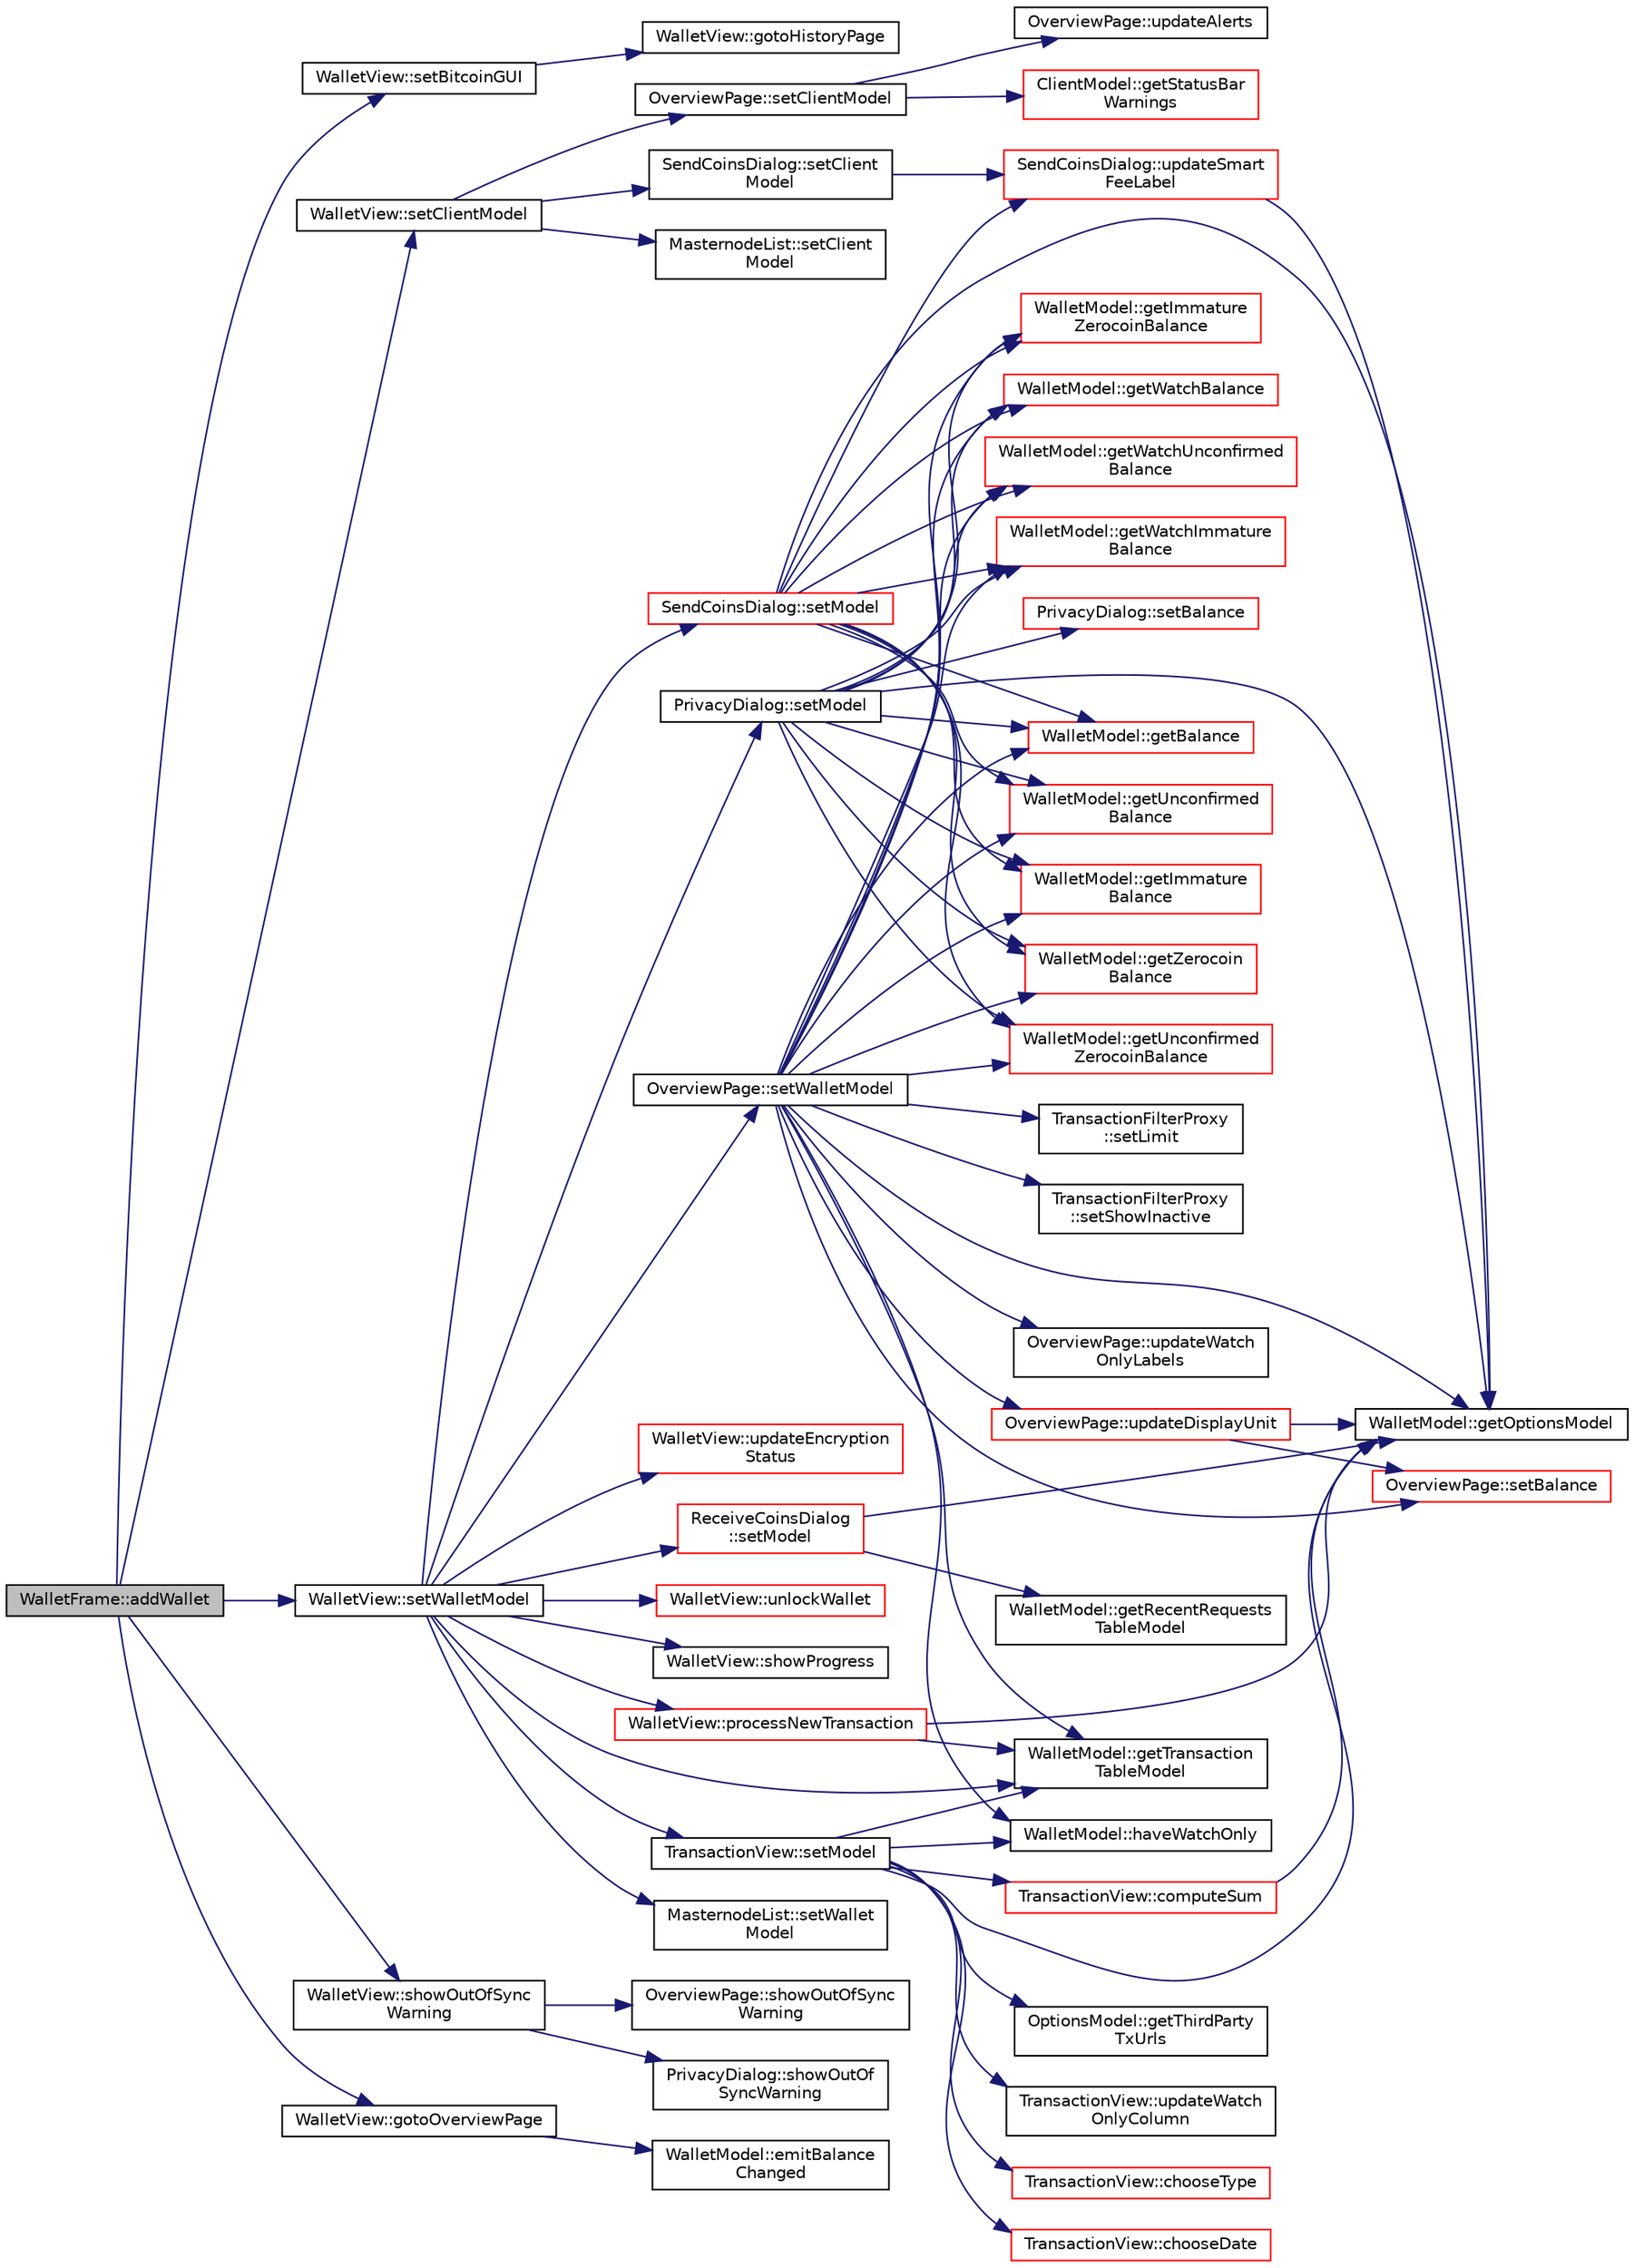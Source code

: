 digraph "WalletFrame::addWallet"
{
  edge [fontname="Helvetica",fontsize="10",labelfontname="Helvetica",labelfontsize="10"];
  node [fontname="Helvetica",fontsize="10",shape=record];
  rankdir="LR";
  Node4 [label="WalletFrame::addWallet",height=0.2,width=0.4,color="black", fillcolor="grey75", style="filled", fontcolor="black"];
  Node4 -> Node5 [color="midnightblue",fontsize="10",style="solid",fontname="Helvetica"];
  Node5 [label="WalletView::setBitcoinGUI",height=0.2,width=0.4,color="black", fillcolor="white", style="filled",URL="$class_wallet_view.html#a4405b0cf33d31ea663cb1e5047ae1d97"];
  Node5 -> Node6 [color="midnightblue",fontsize="10",style="solid",fontname="Helvetica"];
  Node6 [label="WalletView::gotoHistoryPage",height=0.2,width=0.4,color="black", fillcolor="white", style="filled",URL="$class_wallet_view.html#a04b97e2623ac678e92111f1db14fde83",tooltip="Switch to history (transactions) page. "];
  Node4 -> Node7 [color="midnightblue",fontsize="10",style="solid",fontname="Helvetica"];
  Node7 [label="WalletView::setClientModel",height=0.2,width=0.4,color="black", fillcolor="white", style="filled",URL="$class_wallet_view.html#a46d9a8d93adfdcc29cae9ff0d44c313e",tooltip="Set the client model. "];
  Node7 -> Node8 [color="midnightblue",fontsize="10",style="solid",fontname="Helvetica"];
  Node8 [label="OverviewPage::setClientModel",height=0.2,width=0.4,color="black", fillcolor="white", style="filled",URL="$class_overview_page.html#a5d2610ab2b9c58e3b5f67c05f984e097"];
  Node8 -> Node9 [color="midnightblue",fontsize="10",style="solid",fontname="Helvetica"];
  Node9 [label="OverviewPage::updateAlerts",height=0.2,width=0.4,color="black", fillcolor="white", style="filled",URL="$class_overview_page.html#a3f92603780b678f506929dc736e7cd1d"];
  Node8 -> Node10 [color="midnightblue",fontsize="10",style="solid",fontname="Helvetica"];
  Node10 [label="ClientModel::getStatusBar\lWarnings",height=0.2,width=0.4,color="red", fillcolor="white", style="filled",URL="$class_client_model.html#a16718fa6c90ac5bce0ce1dcbfb3ec95c",tooltip="Return warnings to be displayed in status bar. "];
  Node7 -> Node15 [color="midnightblue",fontsize="10",style="solid",fontname="Helvetica"];
  Node15 [label="SendCoinsDialog::setClient\lModel",height=0.2,width=0.4,color="black", fillcolor="white", style="filled",URL="$class_send_coins_dialog.html#a360a23c02bd0e581b78603ccb863eb79"];
  Node15 -> Node16 [color="midnightblue",fontsize="10",style="solid",fontname="Helvetica"];
  Node16 [label="SendCoinsDialog::updateSmart\lFeeLabel",height=0.2,width=0.4,color="red", fillcolor="white", style="filled",URL="$class_send_coins_dialog.html#ac42a9db733fbb2e06882660400c49517"];
  Node16 -> Node17 [color="midnightblue",fontsize="10",style="solid",fontname="Helvetica"];
  Node17 [label="WalletModel::getOptionsModel",height=0.2,width=0.4,color="black", fillcolor="white", style="filled",URL="$class_wallet_model.html#a96d53e56b3f8f07537ea2523f7a7d300"];
  Node7 -> Node31 [color="midnightblue",fontsize="10",style="solid",fontname="Helvetica"];
  Node31 [label="MasternodeList::setClient\lModel",height=0.2,width=0.4,color="black", fillcolor="white", style="filled",URL="$class_masternode_list.html#af6885a9a952f5655079edc15c778281f"];
  Node4 -> Node32 [color="midnightblue",fontsize="10",style="solid",fontname="Helvetica"];
  Node32 [label="WalletView::setWalletModel",height=0.2,width=0.4,color="black", fillcolor="white", style="filled",URL="$class_wallet_view.html#a0a37ff693a4f9c1e5ddc23f9cd3913be",tooltip="Set the wallet model. "];
  Node32 -> Node33 [color="midnightblue",fontsize="10",style="solid",fontname="Helvetica"];
  Node33 [label="TransactionView::setModel",height=0.2,width=0.4,color="black", fillcolor="white", style="filled",URL="$class_transaction_view.html#a4920c2cd57d72eb50248948fa160c83c"];
  Node33 -> Node34 [color="midnightblue",fontsize="10",style="solid",fontname="Helvetica"];
  Node34 [label="WalletModel::getTransaction\lTableModel",height=0.2,width=0.4,color="black", fillcolor="white", style="filled",URL="$class_wallet_model.html#afe9f7d149f1e8335033c69dab1dc277d"];
  Node33 -> Node35 [color="midnightblue",fontsize="10",style="solid",fontname="Helvetica"];
  Node35 [label="TransactionView::computeSum",height=0.2,width=0.4,color="red", fillcolor="white", style="filled",URL="$class_transaction_view.html#abb2ea48a61bb12a0dda9d63952adc50e",tooltip="Compute sum of all selected transactions. "];
  Node35 -> Node17 [color="midnightblue",fontsize="10",style="solid",fontname="Helvetica"];
  Node33 -> Node17 [color="midnightblue",fontsize="10",style="solid",fontname="Helvetica"];
  Node33 -> Node68 [color="midnightblue",fontsize="10",style="solid",fontname="Helvetica"];
  Node68 [label="OptionsModel::getThirdParty\lTxUrls",height=0.2,width=0.4,color="black", fillcolor="white", style="filled",URL="$class_options_model.html#a6cb6057025ce07b7dbc24761ffb6b493"];
  Node33 -> Node69 [color="midnightblue",fontsize="10",style="solid",fontname="Helvetica"];
  Node69 [label="TransactionView::updateWatch\lOnlyColumn",height=0.2,width=0.4,color="black", fillcolor="white", style="filled",URL="$class_transaction_view.html#a4f0b28d3a8557d6f490f250bf74b7d5d"];
  Node33 -> Node70 [color="midnightblue",fontsize="10",style="solid",fontname="Helvetica"];
  Node70 [label="WalletModel::haveWatchOnly",height=0.2,width=0.4,color="black", fillcolor="white", style="filled",URL="$class_wallet_model.html#ab5e8e946e9ac3ddc9dc6a203e61968e2"];
  Node33 -> Node71 [color="midnightblue",fontsize="10",style="solid",fontname="Helvetica"];
  Node71 [label="TransactionView::chooseType",height=0.2,width=0.4,color="red", fillcolor="white", style="filled",URL="$class_transaction_view.html#a590f0edc4ab4d59f88d7fc494e852f80"];
  Node33 -> Node73 [color="midnightblue",fontsize="10",style="solid",fontname="Helvetica"];
  Node73 [label="TransactionView::chooseDate",height=0.2,width=0.4,color="red", fillcolor="white", style="filled",URL="$class_transaction_view.html#abd49a0777b14f7bf5a72a4d5901d033d"];
  Node32 -> Node76 [color="midnightblue",fontsize="10",style="solid",fontname="Helvetica"];
  Node76 [label="OverviewPage::setWalletModel",height=0.2,width=0.4,color="black", fillcolor="white", style="filled",URL="$class_overview_page.html#a2ed52a3a87e9c74fee38fa873c9bc71f"];
  Node76 -> Node17 [color="midnightblue",fontsize="10",style="solid",fontname="Helvetica"];
  Node76 -> Node34 [color="midnightblue",fontsize="10",style="solid",fontname="Helvetica"];
  Node76 -> Node77 [color="midnightblue",fontsize="10",style="solid",fontname="Helvetica"];
  Node77 [label="TransactionFilterProxy\l::setLimit",height=0.2,width=0.4,color="black", fillcolor="white", style="filled",URL="$class_transaction_filter_proxy.html#a3ec04a38573eb59b8f246f54658d2702",tooltip="Set maximum number of rows returned, -1 if unlimited. "];
  Node76 -> Node78 [color="midnightblue",fontsize="10",style="solid",fontname="Helvetica"];
  Node78 [label="TransactionFilterProxy\l::setShowInactive",height=0.2,width=0.4,color="black", fillcolor="white", style="filled",URL="$class_transaction_filter_proxy.html#aad1598cc4308eb08d8f617f08f62ece6",tooltip="Set whether to show conflicted transactions. "];
  Node76 -> Node79 [color="midnightblue",fontsize="10",style="solid",fontname="Helvetica"];
  Node79 [label="OverviewPage::setBalance",height=0.2,width=0.4,color="red", fillcolor="white", style="filled",URL="$class_overview_page.html#a93fac198949a3e71a92a3f67ee5753a1"];
  Node76 -> Node91 [color="midnightblue",fontsize="10",style="solid",fontname="Helvetica"];
  Node91 [label="WalletModel::getBalance",height=0.2,width=0.4,color="red", fillcolor="white", style="filled",URL="$class_wallet_model.html#a4d2cb225a19b89c64f4b5d81faf89beb"];
  Node76 -> Node101 [color="midnightblue",fontsize="10",style="solid",fontname="Helvetica"];
  Node101 [label="WalletModel::getUnconfirmed\lBalance",height=0.2,width=0.4,color="red", fillcolor="white", style="filled",URL="$class_wallet_model.html#a5028f20a33e0d17942abeea537916736"];
  Node76 -> Node103 [color="midnightblue",fontsize="10",style="solid",fontname="Helvetica"];
  Node103 [label="WalletModel::getImmature\lBalance",height=0.2,width=0.4,color="red", fillcolor="white", style="filled",URL="$class_wallet_model.html#ac5dbbc28b2c8ecd2e00fb45c6a2cb6f8"];
  Node76 -> Node107 [color="midnightblue",fontsize="10",style="solid",fontname="Helvetica"];
  Node107 [label="WalletModel::getZerocoin\lBalance",height=0.2,width=0.4,color="red", fillcolor="white", style="filled",URL="$class_wallet_model.html#a9f75dd612381206f905a74de2c5be93a"];
  Node76 -> Node111 [color="midnightblue",fontsize="10",style="solid",fontname="Helvetica"];
  Node111 [label="WalletModel::getUnconfirmed\lZerocoinBalance",height=0.2,width=0.4,color="red", fillcolor="white", style="filled",URL="$class_wallet_model.html#a33e712aa6733a7bc8bb1a62973ce980a"];
  Node76 -> Node114 [color="midnightblue",fontsize="10",style="solid",fontname="Helvetica"];
  Node114 [label="WalletModel::getImmature\lZerocoinBalance",height=0.2,width=0.4,color="red", fillcolor="white", style="filled",URL="$class_wallet_model.html#a223e93e413b0c79315e844bee6b8e25c"];
  Node76 -> Node116 [color="midnightblue",fontsize="10",style="solid",fontname="Helvetica"];
  Node116 [label="WalletModel::getWatchBalance",height=0.2,width=0.4,color="red", fillcolor="white", style="filled",URL="$class_wallet_model.html#a6d9050286d99bccb4a28a8d88f0ca5f8"];
  Node76 -> Node119 [color="midnightblue",fontsize="10",style="solid",fontname="Helvetica"];
  Node119 [label="WalletModel::getWatchUnconfirmed\lBalance",height=0.2,width=0.4,color="red", fillcolor="white", style="filled",URL="$class_wallet_model.html#a691b35afd9aff056e1398fd057691ff1"];
  Node76 -> Node121 [color="midnightblue",fontsize="10",style="solid",fontname="Helvetica"];
  Node121 [label="WalletModel::getWatchImmature\lBalance",height=0.2,width=0.4,color="red", fillcolor="white", style="filled",URL="$class_wallet_model.html#a9da743fbe881d4928eeafc48f50ef3d5"];
  Node76 -> Node124 [color="midnightblue",fontsize="10",style="solid",fontname="Helvetica"];
  Node124 [label="OverviewPage::updateDisplayUnit",height=0.2,width=0.4,color="red", fillcolor="white", style="filled",URL="$class_overview_page.html#a03f19b9afd9af4b72d9bba7b0c7cf900"];
  Node124 -> Node17 [color="midnightblue",fontsize="10",style="solid",fontname="Helvetica"];
  Node124 -> Node79 [color="midnightblue",fontsize="10",style="solid",fontname="Helvetica"];
  Node76 -> Node125 [color="midnightblue",fontsize="10",style="solid",fontname="Helvetica"];
  Node125 [label="OverviewPage::updateWatch\lOnlyLabels",height=0.2,width=0.4,color="black", fillcolor="white", style="filled",URL="$class_overview_page.html#a55febf9c3251e68a45d258a3e81625ef"];
  Node76 -> Node70 [color="midnightblue",fontsize="10",style="solid",fontname="Helvetica"];
  Node32 -> Node126 [color="midnightblue",fontsize="10",style="solid",fontname="Helvetica"];
  Node126 [label="MasternodeList::setWallet\lModel",height=0.2,width=0.4,color="black", fillcolor="white", style="filled",URL="$class_masternode_list.html#a42afb5ddc88eb11982f25b518f3477c6"];
  Node32 -> Node127 [color="midnightblue",fontsize="10",style="solid",fontname="Helvetica"];
  Node127 [label="PrivacyDialog::setModel",height=0.2,width=0.4,color="black", fillcolor="white", style="filled",URL="$class_privacy_dialog.html#a7a2e2a84934e59ff1ff88de325036472"];
  Node127 -> Node17 [color="midnightblue",fontsize="10",style="solid",fontname="Helvetica"];
  Node127 -> Node128 [color="midnightblue",fontsize="10",style="solid",fontname="Helvetica"];
  Node128 [label="PrivacyDialog::setBalance",height=0.2,width=0.4,color="red", fillcolor="white", style="filled",URL="$class_privacy_dialog.html#aa2421362d12b1cbf7dd8d6412de5c018"];
  Node127 -> Node91 [color="midnightblue",fontsize="10",style="solid",fontname="Helvetica"];
  Node127 -> Node101 [color="midnightblue",fontsize="10",style="solid",fontname="Helvetica"];
  Node127 -> Node103 [color="midnightblue",fontsize="10",style="solid",fontname="Helvetica"];
  Node127 -> Node107 [color="midnightblue",fontsize="10",style="solid",fontname="Helvetica"];
  Node127 -> Node111 [color="midnightblue",fontsize="10",style="solid",fontname="Helvetica"];
  Node127 -> Node114 [color="midnightblue",fontsize="10",style="solid",fontname="Helvetica"];
  Node127 -> Node116 [color="midnightblue",fontsize="10",style="solid",fontname="Helvetica"];
  Node127 -> Node119 [color="midnightblue",fontsize="10",style="solid",fontname="Helvetica"];
  Node127 -> Node121 [color="midnightblue",fontsize="10",style="solid",fontname="Helvetica"];
  Node32 -> Node129 [color="midnightblue",fontsize="10",style="solid",fontname="Helvetica"];
  Node129 [label="ReceiveCoinsDialog\l::setModel",height=0.2,width=0.4,color="red", fillcolor="white", style="filled",URL="$class_receive_coins_dialog.html#a856e5bbe280d792004e97e703f42c7f8"];
  Node129 -> Node17 [color="midnightblue",fontsize="10",style="solid",fontname="Helvetica"];
  Node129 -> Node130 [color="midnightblue",fontsize="10",style="solid",fontname="Helvetica"];
  Node130 [label="WalletModel::getRecentRequests\lTableModel",height=0.2,width=0.4,color="black", fillcolor="white", style="filled",URL="$class_wallet_model.html#ab13ca64220a1652d63e1e042d3be578f"];
  Node32 -> Node135 [color="midnightblue",fontsize="10",style="solid",fontname="Helvetica"];
  Node135 [label="SendCoinsDialog::setModel",height=0.2,width=0.4,color="red", fillcolor="white", style="filled",URL="$class_send_coins_dialog.html#a73a6c1b1850a334ee652ac167713a2aa"];
  Node135 -> Node17 [color="midnightblue",fontsize="10",style="solid",fontname="Helvetica"];
  Node135 -> Node91 [color="midnightblue",fontsize="10",style="solid",fontname="Helvetica"];
  Node135 -> Node101 [color="midnightblue",fontsize="10",style="solid",fontname="Helvetica"];
  Node135 -> Node103 [color="midnightblue",fontsize="10",style="solid",fontname="Helvetica"];
  Node135 -> Node107 [color="midnightblue",fontsize="10",style="solid",fontname="Helvetica"];
  Node135 -> Node111 [color="midnightblue",fontsize="10",style="solid",fontname="Helvetica"];
  Node135 -> Node114 [color="midnightblue",fontsize="10",style="solid",fontname="Helvetica"];
  Node135 -> Node116 [color="midnightblue",fontsize="10",style="solid",fontname="Helvetica"];
  Node135 -> Node119 [color="midnightblue",fontsize="10",style="solid",fontname="Helvetica"];
  Node135 -> Node121 [color="midnightblue",fontsize="10",style="solid",fontname="Helvetica"];
  Node135 -> Node16 [color="midnightblue",fontsize="10",style="solid",fontname="Helvetica"];
  Node32 -> Node194 [color="midnightblue",fontsize="10",style="solid",fontname="Helvetica"];
  Node194 [label="WalletView::updateEncryption\lStatus",height=0.2,width=0.4,color="red", fillcolor="white", style="filled",URL="$class_wallet_view.html#ad348f2ed9f843ef9125ca416307c7412",tooltip="Re-emit encryption status signal. "];
  Node32 -> Node34 [color="midnightblue",fontsize="10",style="solid",fontname="Helvetica"];
  Node32 -> Node197 [color="midnightblue",fontsize="10",style="solid",fontname="Helvetica"];
  Node197 [label="WalletView::processNewTransaction",height=0.2,width=0.4,color="red", fillcolor="white", style="filled",URL="$class_wallet_view.html#addde7d2260658ee06f47f9c095a8cb2a",tooltip="Show incoming transaction notification for new transactions. "];
  Node197 -> Node34 [color="midnightblue",fontsize="10",style="solid",fontname="Helvetica"];
  Node197 -> Node17 [color="midnightblue",fontsize="10",style="solid",fontname="Helvetica"];
  Node32 -> Node218 [color="midnightblue",fontsize="10",style="solid",fontname="Helvetica"];
  Node218 [label="WalletView::unlockWallet",height=0.2,width=0.4,color="red", fillcolor="white", style="filled",URL="$class_wallet_view.html#ac258d549f0e55ad4f84b9d21848faf02",tooltip="Ask for passphrase to unlock wallet temporarily. "];
  Node32 -> Node219 [color="midnightblue",fontsize="10",style="solid",fontname="Helvetica"];
  Node219 [label="WalletView::showProgress",height=0.2,width=0.4,color="black", fillcolor="white", style="filled",URL="$class_wallet_view.html#a8a1f4b689abc0f1073c547ec1f871a26",tooltip="Show progress dialog e.g. "];
  Node4 -> Node220 [color="midnightblue",fontsize="10",style="solid",fontname="Helvetica"];
  Node220 [label="WalletView::showOutOfSync\lWarning",height=0.2,width=0.4,color="black", fillcolor="white", style="filled",URL="$class_wallet_view.html#af3ed06b191b6d933788f32ed2daa5fae"];
  Node220 -> Node221 [color="midnightblue",fontsize="10",style="solid",fontname="Helvetica"];
  Node221 [label="OverviewPage::showOutOfSync\lWarning",height=0.2,width=0.4,color="black", fillcolor="white", style="filled",URL="$class_overview_page.html#ac96ea713a074e706b4b6eadaadeca9d1"];
  Node220 -> Node222 [color="midnightblue",fontsize="10",style="solid",fontname="Helvetica"];
  Node222 [label="PrivacyDialog::showOutOf\lSyncWarning",height=0.2,width=0.4,color="black", fillcolor="white", style="filled",URL="$class_privacy_dialog.html#ace0f9c4b228a1d7915582884c7e403b0"];
  Node4 -> Node223 [color="midnightblue",fontsize="10",style="solid",fontname="Helvetica"];
  Node223 [label="WalletView::gotoOverviewPage",height=0.2,width=0.4,color="black", fillcolor="white", style="filled",URL="$class_wallet_view.html#ac9065162b1cf4700f733d1fb119bd973",tooltip="Switch to overview (home) page. "];
  Node223 -> Node224 [color="midnightblue",fontsize="10",style="solid",fontname="Helvetica"];
  Node224 [label="WalletModel::emitBalance\lChanged",height=0.2,width=0.4,color="black", fillcolor="white", style="filled",URL="$class_wallet_model.html#a7796e14738d2187e2f98def3359b3141"];
}
